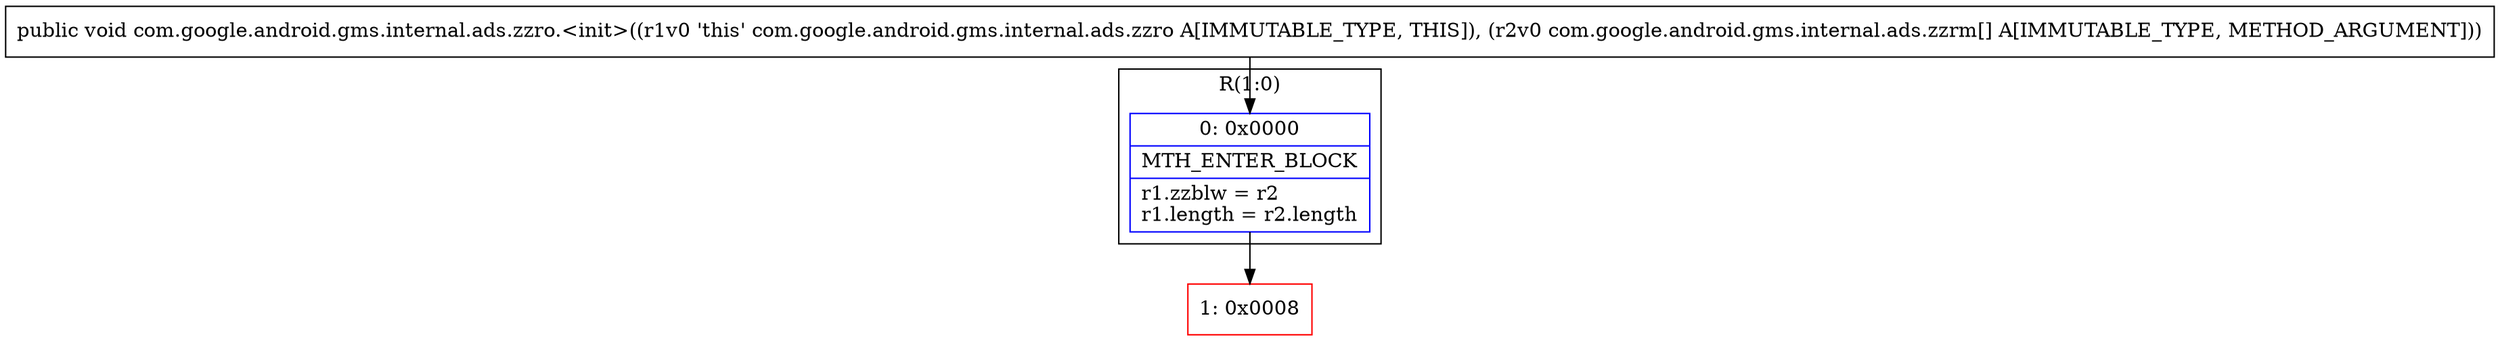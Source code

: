 digraph "CFG forcom.google.android.gms.internal.ads.zzro.\<init\>([Lcom\/google\/android\/gms\/internal\/ads\/zzrm;)V" {
subgraph cluster_Region_2067156508 {
label = "R(1:0)";
node [shape=record,color=blue];
Node_0 [shape=record,label="{0\:\ 0x0000|MTH_ENTER_BLOCK\l|r1.zzblw = r2\lr1.length = r2.length\l}"];
}
Node_1 [shape=record,color=red,label="{1\:\ 0x0008}"];
MethodNode[shape=record,label="{public void com.google.android.gms.internal.ads.zzro.\<init\>((r1v0 'this' com.google.android.gms.internal.ads.zzro A[IMMUTABLE_TYPE, THIS]), (r2v0 com.google.android.gms.internal.ads.zzrm[] A[IMMUTABLE_TYPE, METHOD_ARGUMENT])) }"];
MethodNode -> Node_0;
Node_0 -> Node_1;
}

